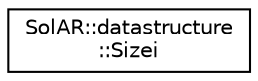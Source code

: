 digraph "Graphical Class Hierarchy"
{
 // LATEX_PDF_SIZE
  edge [fontname="Helvetica",fontsize="10",labelfontname="Helvetica",labelfontsize="10"];
  node [fontname="Helvetica",fontsize="10",shape=record];
  rankdir="LR";
  Node0 [label="SolAR::datastructure\l::Sizei",height=0.2,width=0.4,color="black", fillcolor="white", style="filled",URL="$struct_sol_a_r_1_1datastructure_1_1_sizei.html",tooltip="A 2D size defined with integers."];
}
